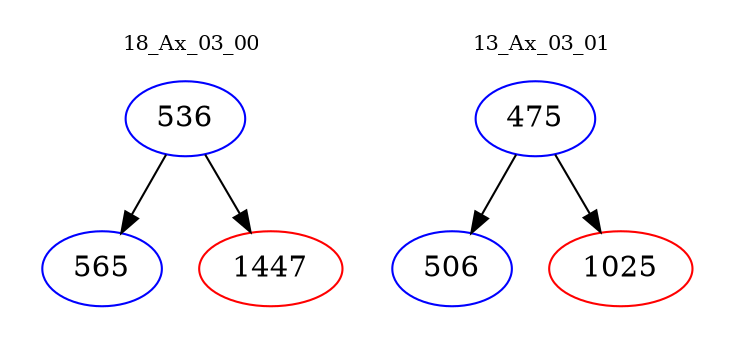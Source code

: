 digraph{
subgraph cluster_0 {
color = white
label = "18_Ax_03_00";
fontsize=10;
T0_536 [label="536", color="blue"]
T0_536 -> T0_565 [color="black"]
T0_565 [label="565", color="blue"]
T0_536 -> T0_1447 [color="black"]
T0_1447 [label="1447", color="red"]
}
subgraph cluster_1 {
color = white
label = "13_Ax_03_01";
fontsize=10;
T1_475 [label="475", color="blue"]
T1_475 -> T1_506 [color="black"]
T1_506 [label="506", color="blue"]
T1_475 -> T1_1025 [color="black"]
T1_1025 [label="1025", color="red"]
}
}
